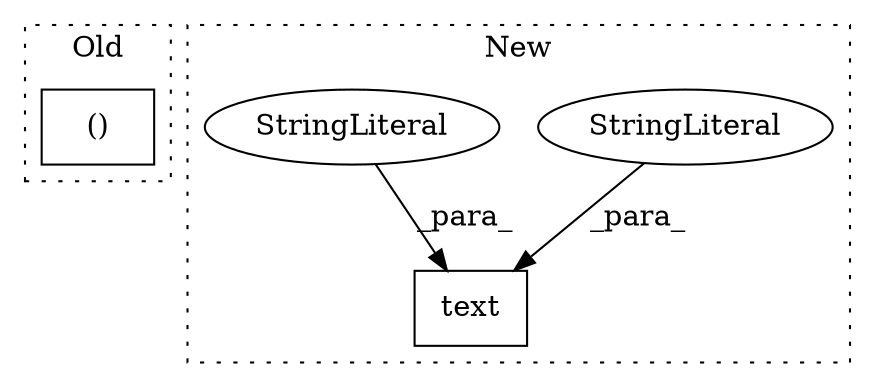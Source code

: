 digraph G {
subgraph cluster0 {
1 [label="()" a="106" s="2084" l="23" shape="box"];
label = "Old";
style="dotted";
}
subgraph cluster1 {
2 [label="text" a="32" s="5663,5753" l="5,1" shape="box"];
3 [label="StringLiteral" a="45" s="5680" l="7" shape="ellipse"];
4 [label="StringLiteral" a="45" s="5695" l="8" shape="ellipse"];
label = "New";
style="dotted";
}
3 -> 2 [label="_para_"];
4 -> 2 [label="_para_"];
}